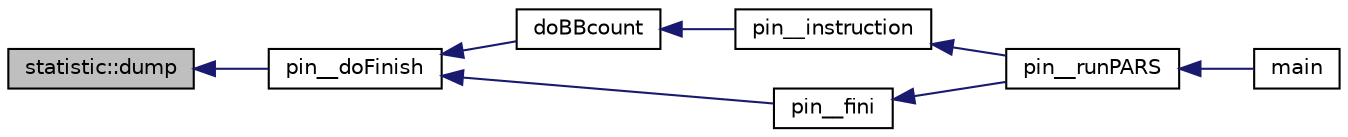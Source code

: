 digraph G
{
  edge [fontname="Helvetica",fontsize="10",labelfontname="Helvetica",labelfontsize="10"];
  node [fontname="Helvetica",fontsize="10",shape=record];
  rankdir=LR;
  Node1 [label="statistic::dump",height=0.2,width=0.4,color="black", fillcolor="grey75", style="filled" fontcolor="black"];
  Node1 -> Node2 [dir=back,color="midnightblue",fontsize="10",style="solid",fontname="Helvetica"];
  Node2 [label="pin__doFinish",height=0.2,width=0.4,color="black", fillcolor="white", style="filled",URL="$pars_8cpp.html#a6f5943fb0a6ecd3d79a70a0ccfb72a91"];
  Node2 -> Node3 [dir=back,color="midnightblue",fontsize="10",style="solid",fontname="Helvetica"];
  Node3 [label="doBBcount",height=0.2,width=0.4,color="black", fillcolor="white", style="filled",URL="$pars_8cpp.html#a7c6b63b21bc5971968616e3f621da22f"];
  Node3 -> Node4 [dir=back,color="midnightblue",fontsize="10",style="solid",fontname="Helvetica"];
  Node4 [label="pin__instruction",height=0.2,width=0.4,color="black", fillcolor="white", style="filled",URL="$pars_8h.html#ab0a8272b1f7008f664454551f542fd63"];
  Node4 -> Node5 [dir=back,color="midnightblue",fontsize="10",style="solid",fontname="Helvetica"];
  Node5 [label="pin__runPARS",height=0.2,width=0.4,color="black", fillcolor="white", style="filled",URL="$pars_8h.html#ace0fa7dabd943b7f226518d8f2eceef8"];
  Node5 -> Node6 [dir=back,color="midnightblue",fontsize="10",style="solid",fontname="Helvetica"];
  Node6 [label="main",height=0.2,width=0.4,color="black", fillcolor="white", style="filled",URL="$main__pars_8cpp.html#a0ddf1224851353fc92bfbff6f499fa97"];
  Node2 -> Node7 [dir=back,color="midnightblue",fontsize="10",style="solid",fontname="Helvetica"];
  Node7 [label="pin__fini",height=0.2,width=0.4,color="black", fillcolor="white", style="filled",URL="$pars_8h.html#a2975f88798b289232059994fbfb05926"];
  Node7 -> Node5 [dir=back,color="midnightblue",fontsize="10",style="solid",fontname="Helvetica"];
}
